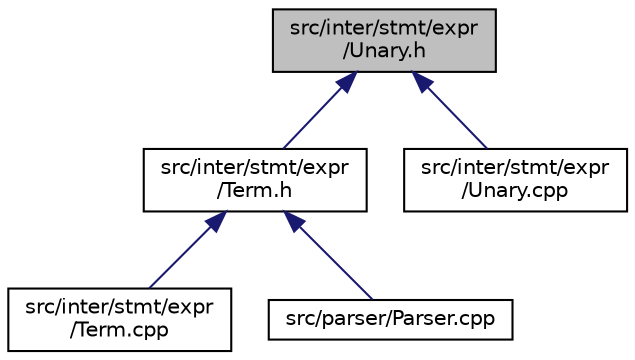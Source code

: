 digraph "src/inter/stmt/expr/Unary.h"
{
  edge [fontname="Helvetica",fontsize="10",labelfontname="Helvetica",labelfontsize="10"];
  node [fontname="Helvetica",fontsize="10",shape=record];
  Node8 [label="src/inter/stmt/expr\l/Unary.h",height=0.2,width=0.4,color="black", fillcolor="grey75", style="filled", fontcolor="black"];
  Node8 -> Node9 [dir="back",color="midnightblue",fontsize="10",style="solid"];
  Node9 [label="src/inter/stmt/expr\l/Term.h",height=0.2,width=0.4,color="black", fillcolor="white", style="filled",URL="$_term_8h.html"];
  Node9 -> Node10 [dir="back",color="midnightblue",fontsize="10",style="solid"];
  Node10 [label="src/inter/stmt/expr\l/Term.cpp",height=0.2,width=0.4,color="black", fillcolor="white", style="filled",URL="$_term_8cpp.html"];
  Node9 -> Node11 [dir="back",color="midnightblue",fontsize="10",style="solid"];
  Node11 [label="src/parser/Parser.cpp",height=0.2,width=0.4,color="black", fillcolor="white", style="filled",URL="$_parser_8cpp.html"];
  Node8 -> Node12 [dir="back",color="midnightblue",fontsize="10",style="solid"];
  Node12 [label="src/inter/stmt/expr\l/Unary.cpp",height=0.2,width=0.4,color="black", fillcolor="white", style="filled",URL="$_unary_8cpp.html"];
}
